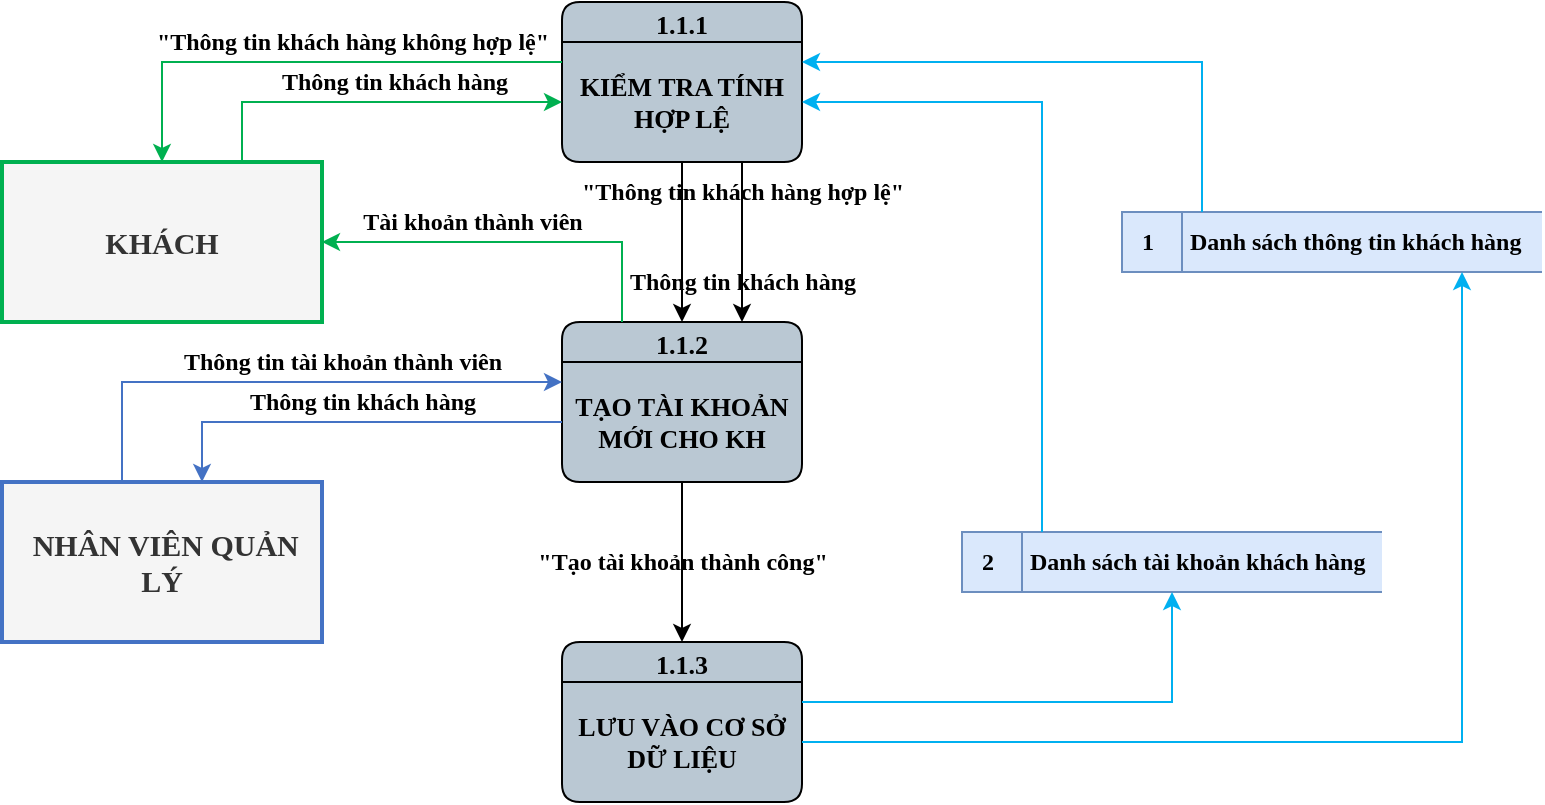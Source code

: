 <mxfile version="21.6.5" type="device" pages="4">
  <diagram name="1.1" id="mDlFyrfN3G6YivAiPlRo">
    <mxGraphModel dx="1050" dy="1471" grid="1" gridSize="10" guides="1" tooltips="1" connect="0" arrows="0" fold="1" page="0" pageScale="1" pageWidth="850" pageHeight="1100" math="0" shadow="0">
      <root>
        <mxCell id="0" />
        <mxCell id="1" parent="0" />
        <mxCell id="WmxreKelR8pxolp078JL-1" value="1.1.1&#xa;&#xa;KIỂM TRA TÍNH HỢP LỆ" style="swimlane;fontStyle=1;childLayout=stackLayout;horizontal=1;startSize=20;fillColor=#bac8d3;horizontalStack=0;resizeParent=1;resizeParentMax=0;resizeLast=0;collapsible=0;marginBottom=0;swimlaneFillColor=#bac8d3;fontSize=13;whiteSpace=wrap;gradientColor=none;rounded=1;glass=0;verticalAlign=top;spacing=-1;fontFamily=Times New Roman;" parent="1" vertex="1">
          <mxGeometry x="360" y="-760" width="120" height="80" as="geometry" />
        </mxCell>
        <mxCell id="WmxreKelR8pxolp078JL-2" value="KHÁCH" style="html=1;dashed=0;whiteSpace=wrap;fontStyle=1;fillColor=#f5f5f5;fontColor=#333333;strokeColor=#00B050;strokeWidth=2;fontFamily=Times New Roman;fontSize=15;" parent="1" vertex="1">
          <mxGeometry x="80" y="-680" width="160" height="80" as="geometry" />
        </mxCell>
        <mxCell id="WmxreKelR8pxolp078JL-3" value="&amp;nbsp;NHÂN VIÊN QUẢN LÝ" style="html=1;dashed=0;whiteSpace=wrap;fontStyle=1;fillColor=#f5f5f5;fontColor=#333333;strokeColor=#4472C4;strokeWidth=2;fontFamily=Times New Roman;fontSize=15;" parent="1" vertex="1">
          <mxGeometry x="80" y="-520" width="160" height="80" as="geometry" />
        </mxCell>
        <mxCell id="WmxreKelR8pxolp078JL-4" value="1.1.2&#xa;&#xa;TẠO TÀI KHOẢN MỚI CHO KH" style="swimlane;fontStyle=1;childLayout=stackLayout;horizontal=1;startSize=20;fillColor=#bac8d3;horizontalStack=0;resizeParent=1;resizeParentMax=0;resizeLast=0;collapsible=0;marginBottom=0;swimlaneFillColor=#bac8d3;fontSize=13;whiteSpace=wrap;gradientColor=none;rounded=1;glass=0;verticalAlign=top;spacing=-1;fontFamily=Times New Roman;" parent="1" vertex="1">
          <mxGeometry x="360" y="-600" width="120" height="80" as="geometry" />
        </mxCell>
        <mxCell id="WmxreKelR8pxolp078JL-5" value="1.1.3&#xa;&#xa;LƯU VÀO CƠ SỞ DỮ LIỆU" style="swimlane;fontStyle=1;childLayout=stackLayout;horizontal=1;startSize=20;fillColor=#bac8d3;horizontalStack=0;resizeParent=1;resizeParentMax=0;resizeLast=0;collapsible=0;marginBottom=0;swimlaneFillColor=#bac8d3;fontSize=13;whiteSpace=wrap;gradientColor=none;rounded=1;glass=0;verticalAlign=top;spacing=-1;fontFamily=Times New Roman;" parent="1" vertex="1">
          <mxGeometry x="360" y="-440" width="120" height="80" as="geometry" />
        </mxCell>
        <mxCell id="Kqrx2s3pgRmW2nUtKyE0-1" value="2&lt;span style=&quot;white-space: pre; font-size: 12px;&quot;&gt;&#x9;&lt;/span&gt;Danh sách tài khoản khách hàng" style="html=1;dashed=0;whiteSpace=wrap;shape=mxgraph.dfd.dataStoreID;align=left;spacingLeft=8;points=[[0,0],[0.5,0],[1,0],[0,0.5],[1,0.5],[0,1],[0.5,1],[1,1]];fontSize=12;verticalAlign=middle;fillColor=#dae8fc;fontStyle=1;fontFamily=Times New Roman;strokeColor=#6c8ebf;" parent="1" vertex="1">
          <mxGeometry x="560" y="-495" width="210" height="30" as="geometry" />
        </mxCell>
        <mxCell id="Kqrx2s3pgRmW2nUtKyE0-2" value="1&lt;span style=&quot;white-space: pre; font-size: 12px;&quot;&gt;&#x9;&lt;/span&gt;Danh sách thông tin khách hàng" style="html=1;dashed=0;whiteSpace=wrap;shape=mxgraph.dfd.dataStoreID;align=left;spacingLeft=8;points=[[0,0],[0.5,0],[1,0],[0,0.5],[1,0.5],[0,1],[0.5,1],[1,1]];fontSize=12;verticalAlign=middle;fillColor=#dae8fc;fontStyle=1;fontFamily=Times New Roman;strokeColor=#6c8ebf;" parent="1" vertex="1">
          <mxGeometry x="640" y="-655" width="210" height="30" as="geometry" />
        </mxCell>
        <mxCell id="Kqrx2s3pgRmW2nUtKyE0-3" value="" style="endArrow=classic;html=1;rounded=0;edgeStyle=orthogonalEdgeStyle;strokeColor=#4472C4;fontSize=12;jumpStyle=arc;fontFamily=Times New Roman;fontStyle=1" parent="1" source="WmxreKelR8pxolp078JL-4" target="WmxreKelR8pxolp078JL-3" edge="1">
          <mxGeometry width="50" height="50" relative="1" as="geometry">
            <mxPoint x="310" y="-560.34" as="sourcePoint" />
            <mxPoint x="150" y="-560.34" as="targetPoint" />
            <Array as="points">
              <mxPoint x="180" y="-550" />
            </Array>
          </mxGeometry>
        </mxCell>
        <mxCell id="Kqrx2s3pgRmW2nUtKyE0-6" value="" style="endArrow=classic;html=1;rounded=0;edgeStyle=orthogonalEdgeStyle;strokeColor=#00B050;fontSize=12;jumpStyle=arc;fontFamily=Times New Roman;fontStyle=1" parent="1" source="WmxreKelR8pxolp078JL-2" target="WmxreKelR8pxolp078JL-1" edge="1">
          <mxGeometry width="50" height="50" relative="1" as="geometry">
            <mxPoint x="120" y="-720.5" as="sourcePoint" />
            <mxPoint x="280" y="-720.5" as="targetPoint" />
            <Array as="points">
              <mxPoint x="200" y="-710" />
            </Array>
          </mxGeometry>
        </mxCell>
        <mxCell id="Kqrx2s3pgRmW2nUtKyE0-7" value="Thông tin khách hàng" style="text;html=1;align=center;verticalAlign=middle;resizable=0;points=[];autosize=1;strokeColor=none;fillColor=none;fontSize=12;fontFamily=Times New Roman;fontStyle=1;rotation=0;" parent="1" vertex="1">
          <mxGeometry x="206" y="-735" width="140" height="30" as="geometry" />
        </mxCell>
        <mxCell id="Kqrx2s3pgRmW2nUtKyE0-8" value="" style="endArrow=classic;html=1;rounded=0;edgeStyle=orthogonalEdgeStyle;strokeColor=#00B050;fontSize=12;jumpStyle=arc;fontFamily=Times New Roman;fontStyle=1" parent="1" source="WmxreKelR8pxolp078JL-1" target="WmxreKelR8pxolp078JL-2" edge="1">
          <mxGeometry width="50" height="50" relative="1" as="geometry">
            <mxPoint x="240" y="-840" as="sourcePoint" />
            <mxPoint x="400" y="-840" as="targetPoint" />
            <Array as="points">
              <mxPoint x="160" y="-730" />
            </Array>
          </mxGeometry>
        </mxCell>
        <mxCell id="Kqrx2s3pgRmW2nUtKyE0-9" value="&quot;Thông tin khách hàng không hợp lệ&quot;" style="text;html=1;align=center;verticalAlign=middle;resizable=0;points=[];autosize=1;strokeColor=none;fillColor=none;fontSize=12;fontFamily=Times New Roman;fontStyle=1;rotation=0;" parent="1" vertex="1">
          <mxGeometry x="145" y="-755" width="220" height="30" as="geometry" />
        </mxCell>
        <mxCell id="Kqrx2s3pgRmW2nUtKyE0-10" value="" style="endArrow=classic;html=1;rounded=0;edgeStyle=orthogonalEdgeStyle;strokeColor=#000000;fontSize=15;jumpStyle=arc;fontFamily=Times New Roman;fontStyle=1" parent="1" source="WmxreKelR8pxolp078JL-1" target="WmxreKelR8pxolp078JL-4" edge="1">
          <mxGeometry width="50" height="50" relative="1" as="geometry">
            <mxPoint x="430" y="-695" as="sourcePoint" />
            <mxPoint x="430" y="-495" as="targetPoint" />
            <Array as="points">
              <mxPoint x="450" y="-640" />
              <mxPoint x="450" y="-640" />
            </Array>
          </mxGeometry>
        </mxCell>
        <mxCell id="Kqrx2s3pgRmW2nUtKyE0-11" value="&quot;Thông tin khách hàng hợp lệ&quot;" style="text;html=1;align=center;verticalAlign=middle;resizable=0;points=[];autosize=1;strokeColor=none;fillColor=none;fontSize=12;fontFamily=Times New Roman;fontStyle=1;rotation=0;" parent="1" vertex="1">
          <mxGeometry x="360" y="-680" width="180" height="30" as="geometry" />
        </mxCell>
        <mxCell id="Kqrx2s3pgRmW2nUtKyE0-12" value="" style="endArrow=classic;html=1;rounded=0;edgeStyle=orthogonalEdgeStyle;strokeColor=#4472C4;fontSize=12;jumpStyle=arc;fontFamily=Times New Roman;fontStyle=1" parent="1" source="WmxreKelR8pxolp078JL-3" target="WmxreKelR8pxolp078JL-4" edge="1">
          <mxGeometry width="50" height="50" relative="1" as="geometry">
            <mxPoint x="190" y="-560" as="sourcePoint" />
            <mxPoint x="350" y="-580" as="targetPoint" />
            <Array as="points">
              <mxPoint x="140" y="-570" />
            </Array>
          </mxGeometry>
        </mxCell>
        <mxCell id="Kqrx2s3pgRmW2nUtKyE0-13" value="Thông tin khách hàng" style="text;html=1;align=center;verticalAlign=middle;resizable=0;points=[];autosize=1;strokeColor=none;fillColor=none;fontSize=12;fontFamily=Times New Roman;fontStyle=1;rotation=0;" parent="1" vertex="1">
          <mxGeometry x="190" y="-575" width="140" height="30" as="geometry" />
        </mxCell>
        <mxCell id="Kqrx2s3pgRmW2nUtKyE0-14" value="Thông tin tài khoản thành viên" style="text;html=1;align=center;verticalAlign=middle;resizable=0;points=[];autosize=1;strokeColor=none;fillColor=none;fontSize=12;fontFamily=Times New Roman;fontStyle=1;rotation=0;" parent="1" vertex="1">
          <mxGeometry x="160" y="-595" width="180" height="30" as="geometry" />
        </mxCell>
        <mxCell id="Kqrx2s3pgRmW2nUtKyE0-15" value="" style="endArrow=classic;html=1;rounded=0;edgeStyle=orthogonalEdgeStyle;strokeColor=#00B050;fontSize=12;jumpStyle=arc;fontFamily=Times New Roman;fontStyle=1" parent="1" source="WmxreKelR8pxolp078JL-4" target="WmxreKelR8pxolp078JL-2" edge="1">
          <mxGeometry width="50" height="50" relative="1" as="geometry">
            <mxPoint x="370" y="-720" as="sourcePoint" />
            <mxPoint x="150" y="-670" as="targetPoint" />
            <Array as="points">
              <mxPoint x="390" y="-640" />
            </Array>
          </mxGeometry>
        </mxCell>
        <mxCell id="Kqrx2s3pgRmW2nUtKyE0-16" value="Tài khoản thành viên" style="text;html=1;align=center;verticalAlign=middle;resizable=0;points=[];autosize=1;strokeColor=none;fillColor=none;fontSize=12;fontFamily=Times New Roman;fontStyle=1;rotation=0;" parent="1" vertex="1">
          <mxGeometry x="250" y="-665" width="130" height="30" as="geometry" />
        </mxCell>
        <mxCell id="Kqrx2s3pgRmW2nUtKyE0-19" value="" style="endArrow=classic;html=1;rounded=0;edgeStyle=orthogonalEdgeStyle;strokeColor=#00b0f0;fontSize=12;jumpStyle=arc;fontFamily=Times New Roman;fontStyle=1" parent="1" source="Kqrx2s3pgRmW2nUtKyE0-2" target="WmxreKelR8pxolp078JL-1" edge="1">
          <mxGeometry width="50" height="50" relative="1" as="geometry">
            <mxPoint x="690" y="-720" as="sourcePoint" />
            <mxPoint x="440" y="-800" as="targetPoint" />
            <Array as="points">
              <mxPoint x="680" y="-730" />
            </Array>
          </mxGeometry>
        </mxCell>
        <mxCell id="Kqrx2s3pgRmW2nUtKyE0-20" value="" style="endArrow=classic;html=1;rounded=0;edgeStyle=orthogonalEdgeStyle;strokeColor=#00b0f0;fontSize=12;jumpStyle=arc;fontFamily=Times New Roman;fontStyle=1" parent="1" source="Kqrx2s3pgRmW2nUtKyE0-1" target="WmxreKelR8pxolp078JL-1" edge="1">
          <mxGeometry width="50" height="50" relative="1" as="geometry">
            <mxPoint x="810" y="-645" as="sourcePoint" />
            <mxPoint x="490" y="-720" as="targetPoint" />
            <Array as="points">
              <mxPoint x="600" y="-710" />
            </Array>
          </mxGeometry>
        </mxCell>
        <mxCell id="Kqrx2s3pgRmW2nUtKyE0-21" value="" style="endArrow=classic;html=1;rounded=0;edgeStyle=orthogonalEdgeStyle;strokeColor=#000000;fontSize=15;jumpStyle=arc;fontFamily=Times New Roman;fontStyle=1" parent="1" source="WmxreKelR8pxolp078JL-4" target="WmxreKelR8pxolp078JL-5" edge="1">
          <mxGeometry width="50" height="50" relative="1" as="geometry">
            <mxPoint x="419.58" y="-510" as="sourcePoint" />
            <mxPoint x="419.58" y="-430" as="targetPoint" />
            <Array as="points" />
          </mxGeometry>
        </mxCell>
        <mxCell id="Kqrx2s3pgRmW2nUtKyE0-22" value="&quot;Tạo tài khoản thành công&quot;" style="text;html=1;align=center;verticalAlign=middle;resizable=0;points=[];autosize=1;strokeColor=none;fillColor=none;fontSize=12;fontFamily=Times New Roman;fontStyle=1;rotation=0;" parent="1" vertex="1">
          <mxGeometry x="335" y="-495" width="170" height="30" as="geometry" />
        </mxCell>
        <mxCell id="Kqrx2s3pgRmW2nUtKyE0-23" value="" style="endArrow=classic;html=1;rounded=0;edgeStyle=orthogonalEdgeStyle;strokeColor=#00b0f0;fontSize=12;jumpStyle=arc;fontFamily=Times New Roman;fontStyle=1" parent="1" source="WmxreKelR8pxolp078JL-5" target="Kqrx2s3pgRmW2nUtKyE0-1" edge="1">
          <mxGeometry width="50" height="50" relative="1" as="geometry">
            <mxPoint x="520" y="-410" as="sourcePoint" />
            <mxPoint x="700" y="-195" as="targetPoint" />
            <Array as="points">
              <mxPoint x="665" y="-410" />
            </Array>
          </mxGeometry>
        </mxCell>
        <mxCell id="Kqrx2s3pgRmW2nUtKyE0-24" value="" style="endArrow=classic;html=1;rounded=0;edgeStyle=orthogonalEdgeStyle;strokeColor=#00b0f0;fontSize=12;jumpStyle=arc;fontFamily=Times New Roman;fontStyle=1" parent="1" source="WmxreKelR8pxolp078JL-5" target="Kqrx2s3pgRmW2nUtKyE0-2" edge="1">
          <mxGeometry width="50" height="50" relative="1" as="geometry">
            <mxPoint x="490" y="-385" as="sourcePoint" />
            <mxPoint x="715" y="-440" as="targetPoint" />
            <Array as="points">
              <mxPoint x="810" y="-390" />
            </Array>
          </mxGeometry>
        </mxCell>
        <mxCell id="8jbWhkN1NQrab9rhGgUw-1" value="" style="endArrow=classic;html=1;rounded=0;edgeStyle=orthogonalEdgeStyle;strokeColor=#000000;fontSize=15;jumpStyle=arc;fontFamily=Times New Roman;fontStyle=1" parent="1" source="WmxreKelR8pxolp078JL-1" target="WmxreKelR8pxolp078JL-4" edge="1">
          <mxGeometry width="50" height="50" relative="1" as="geometry">
            <mxPoint x="419.76" y="-675" as="sourcePoint" />
            <mxPoint x="419.76" y="-595" as="targetPoint" />
            <Array as="points" />
          </mxGeometry>
        </mxCell>
        <mxCell id="8jbWhkN1NQrab9rhGgUw-2" value="Thông tin khách hàng" style="text;html=1;align=center;verticalAlign=middle;resizable=0;points=[];autosize=1;strokeColor=none;fillColor=none;fontSize=12;fontFamily=Times New Roman;fontStyle=1;rotation=0;" parent="1" vertex="1">
          <mxGeometry x="380" y="-635" width="140" height="30" as="geometry" />
        </mxCell>
      </root>
    </mxGraphModel>
  </diagram>
  <diagram id="Ksfwasfrdwja3Ms6vLQ7" name="1.2">
    <mxGraphModel dx="724" dy="1263" grid="1" gridSize="10" guides="1" tooltips="1" connect="0" arrows="0" fold="1" page="0" pageScale="1" pageWidth="850" pageHeight="1100" math="0" shadow="0">
      <root>
        <mxCell id="0" />
        <mxCell id="1" parent="0" />
        <mxCell id="g8QbSinZorXm8Jp7OAjm-1" value="1.2.1&#xa;&#xa; NHẬP THÔNG TIN   KHÁCH HÀNG CẦN TRA CỨU" style="swimlane;fontStyle=1;childLayout=stackLayout;horizontal=1;startSize=20;fillColor=#bac8d3;horizontalStack=0;resizeParent=1;resizeParentMax=0;resizeLast=0;collapsible=0;marginBottom=0;swimlaneFillColor=#bac8d3;fontSize=13;whiteSpace=wrap;gradientColor=none;rounded=1;glass=0;verticalAlign=top;spacing=-1;fontFamily=Times New Roman;" parent="1" vertex="1">
          <mxGeometry x="360" y="-760" width="120" height="80" as="geometry" />
        </mxCell>
        <mxCell id="g8QbSinZorXm8Jp7OAjm-2" value="&amp;nbsp;NHÂN VIÊN QUẢN LÝ" style="html=1;dashed=0;whiteSpace=wrap;fontStyle=1;fillColor=#f5f5f5;fontColor=#333333;strokeColor=#4472C4;strokeWidth=2;fontFamily=Times New Roman;fontSize=15;" parent="1" vertex="1">
          <mxGeometry x="80" y="-680" width="160" height="80" as="geometry" />
        </mxCell>
        <mxCell id="g8QbSinZorXm8Jp7OAjm-3" value="2&lt;span style=&quot;white-space: pre; font-size: 12px;&quot;&gt;&#x9;&lt;/span&gt;Danh sách tài khoản khách hàng" style="html=1;dashed=0;whiteSpace=wrap;shape=mxgraph.dfd.dataStoreID;align=left;spacingLeft=8;points=[[0,0],[0.5,0],[1,0],[0,0.5],[1,0.5],[0,1],[0.5,1],[1,1]];fontSize=12;verticalAlign=middle;fillColor=#dae8fc;fontStyle=1;fontFamily=Times New Roman;strokeColor=#6c8ebf;" parent="1" vertex="1">
          <mxGeometry x="550" y="-640" width="210" height="30" as="geometry" />
        </mxCell>
        <mxCell id="g8QbSinZorXm8Jp7OAjm-4" value="1&lt;span style=&quot;white-space: pre; font-size: 12px;&quot;&gt;&#x9;&lt;/span&gt;Danh sách thông tin khách hàng" style="html=1;dashed=0;whiteSpace=wrap;shape=mxgraph.dfd.dataStoreID;align=left;spacingLeft=8;points=[[0,0],[0.5,0],[1,0],[0,0.5],[1,0.5],[0,1],[0.5,1],[1,1]];fontSize=12;verticalAlign=middle;fillColor=#dae8fc;fontStyle=1;fontFamily=Times New Roman;strokeColor=#6c8ebf;" parent="1" vertex="1">
          <mxGeometry x="600" y="-750" width="210" height="30" as="geometry" />
        </mxCell>
        <mxCell id="g8QbSinZorXm8Jp7OAjm-5" value="" style="endArrow=classic;html=1;rounded=0;edgeStyle=orthogonalEdgeStyle;strokeColor=#000000;fontSize=15;jumpStyle=arc;fontFamily=Times New Roman;fontStyle=1" parent="1" source="g8QbSinZorXm8Jp7OAjm-1" target="g8QbSinZorXm8Jp7OAjm-8" edge="1">
          <mxGeometry width="50" height="50" relative="1" as="geometry">
            <mxPoint x="330" y="-640.42" as="sourcePoint" />
            <mxPoint x="490" y="-640.42" as="targetPoint" />
            <Array as="points">
              <mxPoint x="440" y="-640" />
              <mxPoint x="440" y="-640" />
            </Array>
          </mxGeometry>
        </mxCell>
        <mxCell id="g8QbSinZorXm8Jp7OAjm-6" value="" style="endArrow=classic;html=1;rounded=0;edgeStyle=orthogonalEdgeStyle;strokeColor=#4472C4;fontSize=12;jumpStyle=arc;fontFamily=Times New Roman;fontStyle=1" parent="1" source="g8QbSinZorXm8Jp7OAjm-2" target="g8QbSinZorXm8Jp7OAjm-1" edge="1">
          <mxGeometry width="50" height="50" relative="1" as="geometry">
            <mxPoint x="120" y="-720" as="sourcePoint" />
            <mxPoint x="280" y="-720" as="targetPoint" />
            <Array as="points">
              <mxPoint x="170" y="-700" />
            </Array>
          </mxGeometry>
        </mxCell>
        <mxCell id="g8QbSinZorXm8Jp7OAjm-7" value="" style="endArrow=classic;html=1;rounded=0;edgeStyle=orthogonalEdgeStyle;strokeColor=#00b0f0;fontSize=12;jumpStyle=arc;fontFamily=Times New Roman;fontStyle=1" parent="1" source="g8QbSinZorXm8Jp7OAjm-1" target="g8QbSinZorXm8Jp7OAjm-4" edge="1">
          <mxGeometry width="50" height="50" relative="1" as="geometry">
            <mxPoint x="490" y="-750.0" as="sourcePoint" />
            <mxPoint x="650" y="-750.0" as="targetPoint" />
            <Array as="points">
              <mxPoint x="530" y="-730" />
              <mxPoint x="530" y="-730" />
            </Array>
          </mxGeometry>
        </mxCell>
        <mxCell id="g8QbSinZorXm8Jp7OAjm-8" value="1.2.2&#xa;&#xa;HIỂN THỊ THÔNG TIN KHÁCH HÀNG" style="swimlane;fontStyle=1;childLayout=stackLayout;horizontal=1;startSize=20;fillColor=#bac8d3;horizontalStack=0;resizeParent=1;resizeParentMax=0;resizeLast=0;collapsible=0;marginBottom=0;swimlaneFillColor=#bac8d3;fontSize=13;whiteSpace=wrap;gradientColor=none;rounded=1;glass=0;verticalAlign=top;spacing=-1;fontFamily=Times New Roman;" parent="1" vertex="1">
          <mxGeometry x="360" y="-600" width="120" height="80" as="geometry" />
        </mxCell>
        <mxCell id="B4vJYhTNj2M2zj3Z6_U6-1" value="Thông tin tra cứu khách hàng" style="text;html=1;align=center;verticalAlign=middle;resizable=0;points=[];autosize=1;strokeColor=none;fillColor=none;fontSize=12;fontFamily=Times New Roman;fontStyle=1;rotation=0;" parent="1" vertex="1">
          <mxGeometry x="170" y="-725" width="180" height="30" as="geometry" />
        </mxCell>
        <mxCell id="B4vJYhTNj2M2zj3Z6_U6-2" value="" style="endArrow=classic;html=1;rounded=0;edgeStyle=orthogonalEdgeStyle;strokeColor=#4472C4;fontSize=12;jumpStyle=arc;fontFamily=Times New Roman;fontStyle=1" parent="1" source="g8QbSinZorXm8Jp7OAjm-1" target="g8QbSinZorXm8Jp7OAjm-2" edge="1">
          <mxGeometry width="50" height="50" relative="1" as="geometry">
            <mxPoint x="359" y="-775" as="sourcePoint" />
            <mxPoint x="169" y="-735" as="targetPoint" />
            <Array as="points">
              <mxPoint x="150" y="-740" />
            </Array>
          </mxGeometry>
        </mxCell>
        <mxCell id="B4vJYhTNj2M2zj3Z6_U6-3" value="&quot;Không tìm thấy&quot;" style="text;html=1;align=center;verticalAlign=middle;resizable=0;points=[];autosize=1;strokeColor=none;fillColor=none;fontSize=12;fontFamily=Times New Roman;fontStyle=1;rotation=0;" parent="1" vertex="1">
          <mxGeometry x="200" y="-765" width="120" height="30" as="geometry" />
        </mxCell>
        <mxCell id="B4vJYhTNj2M2zj3Z6_U6-4" value="&quot;Tìm thấy&quot;" style="text;html=1;align=center;verticalAlign=middle;resizable=0;points=[];autosize=1;strokeColor=none;fillColor=none;fontSize=12;fontFamily=Times New Roman;fontStyle=1;rotation=0;" parent="1" vertex="1">
          <mxGeometry x="400" y="-680" width="80" height="30" as="geometry" />
        </mxCell>
        <mxCell id="B4vJYhTNj2M2zj3Z6_U6-5" value="" style="endArrow=classic;html=1;rounded=0;edgeStyle=orthogonalEdgeStyle;strokeColor=#4472C4;fontSize=12;jumpStyle=arc;fontFamily=Times New Roman;fontStyle=1" parent="1" source="g8QbSinZorXm8Jp7OAjm-8" target="g8QbSinZorXm8Jp7OAjm-2" edge="1">
          <mxGeometry width="50" height="50" relative="1" as="geometry">
            <mxPoint x="364" y="-550" as="sourcePoint" />
            <mxPoint x="174" y="-510" as="targetPoint" />
            <Array as="points">
              <mxPoint x="160" y="-550" />
            </Array>
          </mxGeometry>
        </mxCell>
        <mxCell id="B4vJYhTNj2M2zj3Z6_U6-6" value="Kết quả tra cứu thông tin khách hàng" style="text;html=1;align=center;verticalAlign=middle;resizable=0;points=[];autosize=1;strokeColor=none;fillColor=none;fontSize=12;fontFamily=Times New Roman;fontStyle=1;rotation=0;" parent="1" vertex="1">
          <mxGeometry x="150" y="-575" width="220" height="30" as="geometry" />
        </mxCell>
        <mxCell id="B4vJYhTNj2M2zj3Z6_U6-7" value="" style="endArrow=classic;html=1;rounded=0;edgeStyle=orthogonalEdgeStyle;strokeColor=#00b0f0;fontSize=12;jumpStyle=arc;fontFamily=Times New Roman;fontStyle=1" parent="1" source="g8QbSinZorXm8Jp7OAjm-4" target="g8QbSinZorXm8Jp7OAjm-1" edge="1">
          <mxGeometry width="50" height="50" relative="1" as="geometry">
            <mxPoint x="620" y="-760" as="sourcePoint" />
            <mxPoint x="500" y="-760" as="targetPoint" />
            <Array as="points">
              <mxPoint x="570" y="-740" />
              <mxPoint x="570" y="-740" />
            </Array>
          </mxGeometry>
        </mxCell>
        <mxCell id="B4vJYhTNj2M2zj3Z6_U6-8" value="" style="endArrow=classic;html=1;rounded=0;edgeStyle=orthogonalEdgeStyle;strokeColor=#00b0f0;fontSize=12;jumpStyle=arc;fontFamily=Times New Roman;fontStyle=1" parent="1" source="g8QbSinZorXm8Jp7OAjm-1" target="g8QbSinZorXm8Jp7OAjm-3" edge="1">
          <mxGeometry width="50" height="50" relative="1" as="geometry">
            <mxPoint x="490" y="-730" as="sourcePoint" />
            <mxPoint x="610" y="-730" as="targetPoint" />
            <Array as="points">
              <mxPoint x="660" y="-710" />
            </Array>
          </mxGeometry>
        </mxCell>
        <mxCell id="B4vJYhTNj2M2zj3Z6_U6-9" value="" style="endArrow=classic;html=1;rounded=0;edgeStyle=orthogonalEdgeStyle;strokeColor=#00b0f0;fontSize=12;jumpStyle=arc;fontFamily=Times New Roman;fontStyle=1" parent="1" source="g8QbSinZorXm8Jp7OAjm-3" target="g8QbSinZorXm8Jp7OAjm-1" edge="1">
          <mxGeometry width="50" height="50" relative="1" as="geometry">
            <mxPoint x="675" y="-565" as="sourcePoint" />
            <mxPoint x="490" y="-710" as="targetPoint" />
            <Array as="points">
              <mxPoint x="650" y="-700" />
            </Array>
          </mxGeometry>
        </mxCell>
        <mxCell id="B4vJYhTNj2M2zj3Z6_U6-10" value="" style="endArrow=classic;html=1;rounded=0;edgeStyle=orthogonalEdgeStyle;strokeColor=#00b0f0;fontSize=12;jumpStyle=arc;fontFamily=Times New Roman;fontStyle=1" parent="1" source="g8QbSinZorXm8Jp7OAjm-8" target="g8QbSinZorXm8Jp7OAjm-3" edge="1">
          <mxGeometry width="50" height="50" relative="1" as="geometry">
            <mxPoint x="490" y="-570" as="sourcePoint" />
            <mxPoint x="610" y="-570" as="targetPoint" />
            <Array as="points">
              <mxPoint x="655" y="-580" />
            </Array>
          </mxGeometry>
        </mxCell>
        <mxCell id="B4vJYhTNj2M2zj3Z6_U6-11" value="" style="endArrow=classic;html=1;rounded=0;edgeStyle=orthogonalEdgeStyle;strokeColor=#00b0f0;fontSize=12;jumpStyle=arc;fontFamily=Times New Roman;fontStyle=1" parent="1" source="g8QbSinZorXm8Jp7OAjm-3" target="g8QbSinZorXm8Jp7OAjm-8" edge="1">
          <mxGeometry width="50" height="50" relative="1" as="geometry">
            <mxPoint x="665" y="-600" as="sourcePoint" />
            <mxPoint x="490" y="-570" as="targetPoint" />
            <Array as="points">
              <mxPoint x="665" y="-570" />
            </Array>
          </mxGeometry>
        </mxCell>
        <mxCell id="B4vJYhTNj2M2zj3Z6_U6-12" value="" style="endArrow=classic;html=1;rounded=0;edgeStyle=orthogonalEdgeStyle;strokeColor=#00b0f0;fontSize=12;jumpStyle=arc;fontFamily=Times New Roman;fontStyle=1" parent="1" source="g8QbSinZorXm8Jp7OAjm-4" target="g8QbSinZorXm8Jp7OAjm-8" edge="1">
          <mxGeometry width="50" height="50" relative="1" as="geometry">
            <mxPoint x="675" y="-600" as="sourcePoint" />
            <mxPoint x="490" y="-550" as="targetPoint" />
            <Array as="points">
              <mxPoint x="770" y="-550" />
            </Array>
          </mxGeometry>
        </mxCell>
        <mxCell id="B4vJYhTNj2M2zj3Z6_U6-13" value="" style="endArrow=classic;html=1;rounded=0;edgeStyle=orthogonalEdgeStyle;strokeColor=#00b0f0;fontSize=12;jumpStyle=arc;fontFamily=Times New Roman;fontStyle=1" parent="1" source="g8QbSinZorXm8Jp7OAjm-8" target="g8QbSinZorXm8Jp7OAjm-4" edge="1">
          <mxGeometry width="50" height="50" relative="1" as="geometry">
            <mxPoint x="490" y="-540" as="sourcePoint" />
            <mxPoint x="780" y="-710" as="targetPoint" />
            <Array as="points">
              <mxPoint x="780" y="-540" />
            </Array>
          </mxGeometry>
        </mxCell>
        <mxCell id="8o8VscT1u-Jf-1LndFMm-1" value="" style="endArrow=classic;html=1;rounded=0;edgeStyle=orthogonalEdgeStyle;strokeColor=#000000;fontSize=15;jumpStyle=arc;fontFamily=Times New Roman;fontStyle=1;" edge="1" parent="1" source="g8QbSinZorXm8Jp7OAjm-1" target="g8QbSinZorXm8Jp7OAjm-8">
          <mxGeometry width="50" height="50" relative="1" as="geometry">
            <mxPoint x="420" y="-680" as="sourcePoint" />
            <mxPoint x="420" y="-600" as="targetPoint" />
            <Array as="points">
              <mxPoint x="400" y="-640" />
              <mxPoint x="400" y="-640" />
            </Array>
          </mxGeometry>
        </mxCell>
        <mxCell id="8o8VscT1u-Jf-1LndFMm-2" value="Thông tin tra cứu khách hàng" style="text;html=1;align=center;verticalAlign=middle;resizable=0;points=[];autosize=1;strokeColor=none;fillColor=none;fontSize=12;fontFamily=Times New Roman;fontStyle=1;rotation=0;" vertex="1" parent="1">
          <mxGeometry x="310" y="-640" width="180" height="30" as="geometry" />
        </mxCell>
      </root>
    </mxGraphModel>
  </diagram>
  <diagram id="pktgApXJPit3dF9ooYl5" name="1.3">
    <mxGraphModel dx="600" dy="1183" grid="1" gridSize="10" guides="1" tooltips="1" connect="0" arrows="0" fold="1" page="0" pageScale="1" pageWidth="850" pageHeight="1100" math="0" shadow="0">
      <root>
        <mxCell id="0" />
        <mxCell id="1" parent="0" />
        <mxCell id="g8RqZEtwvzX7_j_lbTSS-1" value="1.3.1&#xa;&#xa;TÌM TÀI KHOẢN   KHÁCH HÀNG CẦN CHỈNH SỬA" style="swimlane;fontStyle=1;childLayout=stackLayout;horizontal=1;startSize=20;fillColor=#bac8d3;horizontalStack=0;resizeParent=1;resizeParentMax=0;resizeLast=0;collapsible=0;marginBottom=0;swimlaneFillColor=#bac8d3;fontSize=13;whiteSpace=wrap;gradientColor=none;rounded=1;glass=0;verticalAlign=top;spacing=-1;fontFamily=Times New Roman;" parent="1" vertex="1">
          <mxGeometry x="360" y="-760" width="120" height="80" as="geometry" />
        </mxCell>
        <mxCell id="g8RqZEtwvzX7_j_lbTSS-2" value="&amp;nbsp;NHÂN VIÊN QUẢN LÝ" style="html=1;dashed=0;whiteSpace=wrap;fontStyle=1;fillColor=#f5f5f5;fontColor=#333333;strokeColor=#4472C4;strokeWidth=2;fontFamily=Times New Roman;fontSize=15;" parent="1" vertex="1">
          <mxGeometry x="80" y="-680" width="160" height="80" as="geometry" />
        </mxCell>
        <mxCell id="g8RqZEtwvzX7_j_lbTSS-3" value="2&lt;span style=&quot;white-space: pre; font-size: 12px;&quot;&gt;&#x9;&lt;/span&gt;Danh sách tài khoản khách hàng" style="html=1;dashed=0;whiteSpace=wrap;shape=mxgraph.dfd.dataStoreID;align=left;spacingLeft=8;points=[[0,0],[0.5,0],[1,0],[0,0.5],[1,0.5],[0,1],[0.5,1],[1,1]];fontSize=12;verticalAlign=middle;fillColor=#dae8fc;fontStyle=1;fontFamily=Times New Roman;strokeColor=#6c8ebf;" parent="1" vertex="1">
          <mxGeometry x="570" y="-590" width="210" height="30" as="geometry" />
        </mxCell>
        <mxCell id="g8RqZEtwvzX7_j_lbTSS-4" value="1&lt;span style=&quot;white-space: pre; font-size: 12px;&quot;&gt;&#x9;&lt;/span&gt;Danh sách thông tin khách hàng" style="html=1;dashed=0;whiteSpace=wrap;shape=mxgraph.dfd.dataStoreID;align=left;spacingLeft=8;points=[[0,0],[0.5,0],[1,0],[0,0.5],[1,0.5],[0,1],[0.5,1],[1,1]];fontSize=12;verticalAlign=middle;fillColor=#dae8fc;fontStyle=1;fontFamily=Times New Roman;strokeColor=#6c8ebf;" parent="1" vertex="1">
          <mxGeometry x="610" y="-750" width="210" height="30" as="geometry" />
        </mxCell>
        <mxCell id="g8RqZEtwvzX7_j_lbTSS-5" value="" style="endArrow=classic;html=1;rounded=0;edgeStyle=orthogonalEdgeStyle;strokeColor=#4472C4;fontSize=12;jumpStyle=arc;fontFamily=Times New Roman;fontStyle=1" parent="1" source="g8RqZEtwvzX7_j_lbTSS-2" target="g8RqZEtwvzX7_j_lbTSS-1" edge="1">
          <mxGeometry width="50" height="50" relative="1" as="geometry">
            <mxPoint x="120" y="-705" as="sourcePoint" />
            <mxPoint x="280" y="-705" as="targetPoint" />
            <Array as="points">
              <mxPoint x="180" y="-700" />
            </Array>
          </mxGeometry>
        </mxCell>
        <mxCell id="g8RqZEtwvzX7_j_lbTSS-6" value="" style="endArrow=classic;html=1;rounded=0;edgeStyle=orthogonalEdgeStyle;strokeColor=#00b0f0;fontSize=12;jumpStyle=arc;fontFamily=Times New Roman;fontStyle=1" parent="1" source="g8RqZEtwvzX7_j_lbTSS-1" target="g8RqZEtwvzX7_j_lbTSS-4" edge="1">
          <mxGeometry width="50" height="50" relative="1" as="geometry">
            <mxPoint x="480" y="-745" as="sourcePoint" />
            <mxPoint x="640" y="-745" as="targetPoint" />
            <Array as="points">
              <mxPoint x="550" y="-730" />
              <mxPoint x="550" y="-730" />
            </Array>
          </mxGeometry>
        </mxCell>
        <mxCell id="g8RqZEtwvzX7_j_lbTSS-7" value="Thông tin tra cứu khách hàng" style="text;html=1;align=center;verticalAlign=middle;resizable=0;points=[];autosize=1;strokeColor=none;fillColor=none;fontSize=12;fontFamily=Times New Roman;fontStyle=1;rotation=0;" parent="1" vertex="1">
          <mxGeometry x="180" y="-725" width="180" height="30" as="geometry" />
        </mxCell>
        <mxCell id="g8RqZEtwvzX7_j_lbTSS-8" value="1.3.3&#xa;&#xa;CẬP NHẬT THÔNG TIN TÀI KHOẢN KHÁCH HÀNG" style="swimlane;fontStyle=1;childLayout=stackLayout;horizontal=1;startSize=20;fillColor=#bac8d3;horizontalStack=0;resizeParent=1;resizeParentMax=0;resizeLast=0;collapsible=0;marginBottom=0;swimlaneFillColor=#bac8d3;fontSize=13;whiteSpace=wrap;gradientColor=none;rounded=1;glass=0;verticalAlign=top;spacing=-1;fontFamily=Times New Roman;" parent="1" vertex="1">
          <mxGeometry x="360" y="-600" width="120" height="80" as="geometry" />
        </mxCell>
        <mxCell id="ysTeOr5rpgtZMq4Zeq8w-1" value="" style="endArrow=classic;html=1;rounded=0;edgeStyle=orthogonalEdgeStyle;strokeColor=#4472C4;fontSize=12;jumpStyle=arc;fontFamily=Times New Roman;fontStyle=1" parent="1" source="g8RqZEtwvzX7_j_lbTSS-1" target="g8RqZEtwvzX7_j_lbTSS-2" edge="1">
          <mxGeometry width="50" height="50" relative="1" as="geometry">
            <mxPoint x="370" y="-710" as="sourcePoint" />
            <mxPoint x="170" y="-670" as="targetPoint" />
            <Array as="points">
              <mxPoint x="140" y="-740" />
            </Array>
          </mxGeometry>
        </mxCell>
        <mxCell id="ysTeOr5rpgtZMq4Zeq8w-2" value="&quot;Không tìm thấy&quot;" style="text;html=1;align=center;verticalAlign=middle;resizable=0;points=[];autosize=1;strokeColor=none;fillColor=none;fontSize=12;fontFamily=Times New Roman;fontStyle=1;rotation=0;" parent="1" vertex="1">
          <mxGeometry x="190" y="-765" width="120" height="30" as="geometry" />
        </mxCell>
        <mxCell id="hKaNg8wHqsqLipHXFHaZ-1" value="" style="endArrow=classic;html=1;rounded=0;edgeStyle=orthogonalEdgeStyle;strokeColor=#000000;fontSize=15;jumpStyle=arc;fontFamily=Times New Roman;fontStyle=1" parent="1" source="g8RqZEtwvzX7_j_lbTSS-1" target="g8RqZEtwvzX7_j_lbTSS-8" edge="1">
          <mxGeometry width="50" height="50" relative="1" as="geometry">
            <mxPoint x="420" y="-680" as="sourcePoint" />
            <mxPoint x="420" y="-600" as="targetPoint" />
            <Array as="points">
              <mxPoint x="440" y="-640" />
              <mxPoint x="440" y="-640" />
            </Array>
          </mxGeometry>
        </mxCell>
        <mxCell id="F-bEf7_eGhuqO6w3lUdH-1" value="&quot;Tìm thấy&quot;" style="text;html=1;align=center;verticalAlign=middle;resizable=0;points=[];autosize=1;strokeColor=none;fillColor=none;fontSize=12;fontFamily=Times New Roman;fontStyle=1;rotation=0;" parent="1" vertex="1">
          <mxGeometry x="400" y="-680" width="80" height="30" as="geometry" />
        </mxCell>
        <mxCell id="4INlpXSGpGl4xdIngyRV-1" value="" style="endArrow=classic;html=1;rounded=0;edgeStyle=orthogonalEdgeStyle;strokeColor=#4472C4;fontSize=12;jumpStyle=arc;fontFamily=Times New Roman;fontStyle=1" parent="1" source="g8RqZEtwvzX7_j_lbTSS-2" target="g8RqZEtwvzX7_j_lbTSS-8" edge="1">
          <mxGeometry width="50" height="50" relative="1" as="geometry">
            <mxPoint x="170" y="-535" as="sourcePoint" />
            <mxPoint x="350" y="-575" as="targetPoint" />
            <Array as="points">
              <mxPoint x="180" y="-580" />
            </Array>
          </mxGeometry>
        </mxCell>
        <mxCell id="4INlpXSGpGl4xdIngyRV-2" value="" style="endArrow=classic;html=1;rounded=0;edgeStyle=orthogonalEdgeStyle;strokeColor=#4472C4;fontSize=12;jumpStyle=arc;fontFamily=Times New Roman;fontStyle=1" parent="1" source="g8RqZEtwvzX7_j_lbTSS-8" target="g8RqZEtwvzX7_j_lbTSS-2" edge="1">
          <mxGeometry width="50" height="50" relative="1" as="geometry">
            <mxPoint x="370" y="-565" as="sourcePoint" />
            <mxPoint x="190" y="-590" as="targetPoint" />
            <Array as="points">
              <mxPoint x="140" y="-540" />
            </Array>
          </mxGeometry>
        </mxCell>
        <mxCell id="4INlpXSGpGl4xdIngyRV-3" value="Kết quả tra cứu thông tin khách hàng" style="text;html=1;align=center;verticalAlign=middle;resizable=0;points=[];autosize=1;strokeColor=none;fillColor=none;fontSize=12;fontFamily=Times New Roman;fontStyle=1;rotation=0;" parent="1" vertex="1">
          <mxGeometry x="140" y="-565" width="220" height="30" as="geometry" />
        </mxCell>
        <mxCell id="4INlpXSGpGl4xdIngyRV-4" value="Thông tin mới của khách hàng" style="text;html=1;align=center;verticalAlign=middle;resizable=0;points=[];autosize=1;strokeColor=none;fillColor=none;fontSize=12;fontFamily=Times New Roman;fontStyle=1;rotation=0;" parent="1" vertex="1">
          <mxGeometry x="180" y="-605" width="180" height="30" as="geometry" />
        </mxCell>
        <mxCell id="8taXi5-8EVYN8AmtKBXC-1" value="" style="endArrow=classic;html=1;rounded=0;edgeStyle=orthogonalEdgeStyle;strokeColor=#00b0f0;fontSize=12;jumpStyle=arc;fontFamily=Times New Roman;fontStyle=1" parent="1" source="g8RqZEtwvzX7_j_lbTSS-4" target="g8RqZEtwvzX7_j_lbTSS-1" edge="1">
          <mxGeometry width="50" height="50" relative="1" as="geometry">
            <mxPoint x="610" y="-720" as="sourcePoint" />
            <mxPoint x="490" y="-720" as="targetPoint" />
            <Array as="points">
              <mxPoint x="550" y="-740" />
              <mxPoint x="550" y="-740" />
            </Array>
          </mxGeometry>
        </mxCell>
        <mxCell id="8taXi5-8EVYN8AmtKBXC-2" value="" style="endArrow=classic;html=1;rounded=0;edgeStyle=orthogonalEdgeStyle;strokeColor=#00b0f0;fontSize=12;jumpStyle=arc;fontFamily=Times New Roman;fontStyle=1" parent="1" source="g8RqZEtwvzX7_j_lbTSS-3" target="g8RqZEtwvzX7_j_lbTSS-1" edge="1">
          <mxGeometry width="50" height="50" relative="1" as="geometry">
            <mxPoint x="640" y="-700" as="sourcePoint" />
            <mxPoint x="520" y="-700" as="targetPoint" />
            <Array as="points">
              <mxPoint x="665" y="-700" />
            </Array>
          </mxGeometry>
        </mxCell>
        <mxCell id="42Xz9DoWLmObewREVyBz-1" value="" style="endArrow=classic;html=1;rounded=0;edgeStyle=orthogonalEdgeStyle;strokeColor=#00b0f0;fontSize=12;jumpStyle=arc;fontFamily=Times New Roman;fontStyle=1" parent="1" source="g8RqZEtwvzX7_j_lbTSS-1" target="g8RqZEtwvzX7_j_lbTSS-3" edge="1">
          <mxGeometry width="50" height="50" relative="1" as="geometry">
            <mxPoint x="490" y="-690" as="sourcePoint" />
            <mxPoint x="675" y="-585" as="targetPoint" />
            <Array as="points">
              <mxPoint x="675" y="-710" />
            </Array>
          </mxGeometry>
        </mxCell>
        <mxCell id="42Xz9DoWLmObewREVyBz-2" value="" style="endArrow=classic;html=1;rounded=0;edgeStyle=orthogonalEdgeStyle;strokeColor=#00b0f0;fontSize=12;jumpStyle=arc;fontFamily=Times New Roman;fontStyle=1" parent="1" source="g8RqZEtwvzX7_j_lbTSS-8" target="g8RqZEtwvzX7_j_lbTSS-3" edge="1">
          <mxGeometry width="50" height="50" relative="1" as="geometry">
            <mxPoint x="480" y="-580.2" as="sourcePoint" />
            <mxPoint x="540" y="-590" as="targetPoint" />
            <Array as="points">
              <mxPoint x="550" y="-580" />
              <mxPoint x="550" y="-580" />
            </Array>
          </mxGeometry>
        </mxCell>
        <mxCell id="fxOh0Ptrd6DjD2kBN3th-1" value="" style="endArrow=classic;html=1;rounded=0;edgeStyle=orthogonalEdgeStyle;strokeColor=#00b0f0;fontSize=12;jumpStyle=arc;fontFamily=Times New Roman;fontStyle=1" parent="1" source="g8RqZEtwvzX7_j_lbTSS-3" target="g8RqZEtwvzX7_j_lbTSS-8" edge="1">
          <mxGeometry width="50" height="50" relative="1" as="geometry">
            <mxPoint x="580" y="-570" as="sourcePoint" />
            <mxPoint x="490" y="-570" as="targetPoint" />
            <Array as="points">
              <mxPoint x="500" y="-570" />
              <mxPoint x="500" y="-570" />
            </Array>
          </mxGeometry>
        </mxCell>
        <mxCell id="fxOh0Ptrd6DjD2kBN3th-2" value="" style="endArrow=classic;html=1;rounded=0;edgeStyle=orthogonalEdgeStyle;strokeColor=#00b0f0;fontSize=12;jumpStyle=arc;fontFamily=Times New Roman;fontStyle=1" parent="1" source="g8RqZEtwvzX7_j_lbTSS-4" target="g8RqZEtwvzX7_j_lbTSS-8" edge="1">
          <mxGeometry width="50" height="50" relative="1" as="geometry">
            <mxPoint x="580" y="-560" as="sourcePoint" />
            <mxPoint x="490" y="-560" as="targetPoint" />
            <Array as="points">
              <mxPoint x="790" y="-550" />
            </Array>
          </mxGeometry>
        </mxCell>
        <mxCell id="5VVWdsK9Y_F9nTbJBZr9-1" value="" style="endArrow=classic;html=1;rounded=0;edgeStyle=orthogonalEdgeStyle;strokeColor=#00b0f0;fontSize=12;jumpStyle=arc;fontFamily=Times New Roman;fontStyle=1" parent="1" source="g8RqZEtwvzX7_j_lbTSS-8" target="g8RqZEtwvzX7_j_lbTSS-4" edge="1">
          <mxGeometry width="50" height="50" relative="1" as="geometry">
            <mxPoint x="490" y="-530" as="sourcePoint" />
            <mxPoint x="800" y="-710" as="targetPoint" />
            <Array as="points">
              <mxPoint x="800" y="-540" />
            </Array>
          </mxGeometry>
        </mxCell>
        <mxCell id="uQ--4QWCyKv38n8wygjc-1" value="" style="endArrow=classic;html=1;rounded=0;edgeStyle=orthogonalEdgeStyle;strokeColor=#000000;fontSize=15;jumpStyle=arc;fontFamily=Times New Roman;fontStyle=1;" edge="1" parent="1">
          <mxGeometry width="50" height="50" relative="1" as="geometry">
            <mxPoint x="400" y="-680" as="sourcePoint" />
            <mxPoint x="400" y="-600" as="targetPoint" />
            <Array as="points">
              <mxPoint x="400" y="-640" />
              <mxPoint x="400" y="-640" />
            </Array>
          </mxGeometry>
        </mxCell>
        <mxCell id="uQ--4QWCyKv38n8wygjc-2" value="Thông tin tra cứu khách hàng" style="text;html=1;align=center;verticalAlign=middle;resizable=0;points=[];autosize=1;strokeColor=none;fillColor=none;fontSize=12;fontFamily=Times New Roman;fontStyle=1;rotation=0;" vertex="1" parent="1">
          <mxGeometry x="310" y="-640" width="180" height="30" as="geometry" />
        </mxCell>
      </root>
    </mxGraphModel>
  </diagram>
  <diagram id="bNTZDoqM3hbCrzU8ExMj" name="1.4">
    <mxGraphModel dx="1050" dy="1471" grid="1" gridSize="10" guides="1" tooltips="1" connect="0" arrows="0" fold="1" page="0" pageScale="1" pageWidth="850" pageHeight="1100" math="0" shadow="0">
      <root>
        <mxCell id="0" />
        <mxCell id="1" parent="0" />
        <mxCell id="ZfOD3-rou19scT_2WUxt-1" value="1.4.2&#xa;&#xa;TÌM TÀI KHOẢN CẦN XÓA" style="swimlane;fontStyle=1;childLayout=stackLayout;horizontal=1;startSize=20;fillColor=#bac8d3;horizontalStack=0;resizeParent=1;resizeParentMax=0;resizeLast=0;collapsible=0;marginBottom=0;swimlaneFillColor=#bac8d3;fontSize=13;whiteSpace=wrap;gradientColor=none;rounded=1;glass=0;verticalAlign=top;spacing=-1;fontFamily=Times New Roman;" parent="1" vertex="1">
          <mxGeometry x="360" y="-760" width="120" height="80" as="geometry" />
        </mxCell>
        <mxCell id="ZfOD3-rou19scT_2WUxt-2" value="&amp;nbsp;NHÂN VIÊN QUẢN LÝ" style="html=1;dashed=0;whiteSpace=wrap;fontStyle=1;fillColor=#f5f5f5;fontColor=#333333;strokeColor=#4472C4;strokeWidth=2;fontFamily=Times New Roman;fontSize=15;" parent="1" vertex="1">
          <mxGeometry x="80" y="-680" width="160" height="80" as="geometry" />
        </mxCell>
        <mxCell id="ZfOD3-rou19scT_2WUxt-3" value="2&lt;span style=&quot;white-space: pre; font-size: 12px;&quot;&gt;&#x9;&lt;/span&gt;Danh sách tài khoản khách hàng" style="html=1;dashed=0;whiteSpace=wrap;shape=mxgraph.dfd.dataStoreID;align=left;spacingLeft=8;points=[[0,0],[0.5,0],[1,0],[0,0.5],[1,0.5],[0,1],[0.5,1],[1,1]];fontSize=12;verticalAlign=middle;fillColor=#dae8fc;fontStyle=1;fontFamily=Times New Roman;strokeColor=#6c8ebf;" parent="1" vertex="1">
          <mxGeometry x="560" y="-590" width="210" height="30" as="geometry" />
        </mxCell>
        <mxCell id="ZfOD3-rou19scT_2WUxt-4" value="1&lt;span style=&quot;white-space: pre; font-size: 12px;&quot;&gt;&#x9;&lt;/span&gt;Danh sách thông tin khách hàng" style="html=1;dashed=0;whiteSpace=wrap;shape=mxgraph.dfd.dataStoreID;align=left;spacingLeft=8;points=[[0,0],[0.5,0],[1,0],[0,0.5],[1,0.5],[0,1],[0.5,1],[1,1]];fontSize=12;verticalAlign=middle;fillColor=#dae8fc;fontStyle=1;fontFamily=Times New Roman;strokeColor=#6c8ebf;" parent="1" vertex="1">
          <mxGeometry x="610" y="-750" width="210" height="30" as="geometry" />
        </mxCell>
        <mxCell id="ZfOD3-rou19scT_2WUxt-5" value="" style="endArrow=classic;html=1;rounded=0;edgeStyle=orthogonalEdgeStyle;strokeColor=#4472C4;fontSize=12;jumpStyle=arc;fontFamily=Times New Roman;fontStyle=1" parent="1" source="ZfOD3-rou19scT_2WUxt-2" target="ZfOD3-rou19scT_2WUxt-1" edge="1">
          <mxGeometry width="50" height="50" relative="1" as="geometry">
            <mxPoint x="140" y="-720.42" as="sourcePoint" />
            <mxPoint x="300" y="-720.42" as="targetPoint" />
            <Array as="points">
              <mxPoint x="160" y="-700" />
            </Array>
          </mxGeometry>
        </mxCell>
        <mxCell id="ZfOD3-rou19scT_2WUxt-7" value="1.4.3&#xa;&#xa;XÓA" style="swimlane;fontStyle=1;childLayout=stackLayout;horizontal=1;startSize=20;fillColor=#bac8d3;horizontalStack=0;resizeParent=1;resizeParentMax=0;resizeLast=0;collapsible=0;marginBottom=0;swimlaneFillColor=#bac8d3;fontSize=13;whiteSpace=wrap;gradientColor=none;rounded=1;glass=0;verticalAlign=top;spacing=-1;fontFamily=Times New Roman;" parent="1" vertex="1">
          <mxGeometry x="360" y="-600" width="120" height="80" as="geometry" />
        </mxCell>
        <mxCell id="ZvovtXbLBrnvtNudjQ8O-1" value="" style="endArrow=classic;html=1;rounded=0;edgeStyle=orthogonalEdgeStyle;strokeColor=#000000;fontSize=15;jumpStyle=arc;fontFamily=Times New Roman;fontStyle=1" parent="1" source="ZfOD3-rou19scT_2WUxt-1" target="ZfOD3-rou19scT_2WUxt-7" edge="1">
          <mxGeometry width="50" height="50" relative="1" as="geometry">
            <mxPoint x="420" y="-680" as="sourcePoint" />
            <mxPoint x="420" y="-600" as="targetPoint" />
            <Array as="points">
              <mxPoint x="440" y="-640" />
              <mxPoint x="440" y="-640" />
            </Array>
          </mxGeometry>
        </mxCell>
        <mxCell id="mUAFnna7t9LsJMwP_EwN-1" value="" style="endArrow=classic;html=1;rounded=0;edgeStyle=orthogonalEdgeStyle;strokeColor=#4472C4;fontSize=12;jumpStyle=arc;fontFamily=Times New Roman;fontStyle=1" parent="1" source="ZfOD3-rou19scT_2WUxt-1" target="ZfOD3-rou19scT_2WUxt-2" edge="1">
          <mxGeometry width="50" height="50" relative="1" as="geometry">
            <mxPoint x="360" y="-740" as="sourcePoint" />
            <mxPoint x="140" y="-680" as="targetPoint" />
            <Array as="points">
              <mxPoint x="140" y="-740" />
            </Array>
          </mxGeometry>
        </mxCell>
        <mxCell id="mUAFnna7t9LsJMwP_EwN-2" value="&quot;Không tìm thấy&quot;" style="text;html=1;align=center;verticalAlign=middle;resizable=0;points=[];autosize=1;strokeColor=none;fillColor=none;fontSize=12;fontFamily=Times New Roman;fontStyle=1;rotation=0;" parent="1" vertex="1">
          <mxGeometry x="190" y="-765" width="120" height="30" as="geometry" />
        </mxCell>
        <mxCell id="VCchCCfEYF-2ui8U2dBF-1" value="Thông tin tra cứu khách hàng" style="text;html=1;align=center;verticalAlign=middle;resizable=0;points=[];autosize=1;strokeColor=none;fillColor=none;fontSize=12;fontFamily=Times New Roman;fontStyle=1;rotation=0;" parent="1" vertex="1">
          <mxGeometry x="173" y="-725" width="180" height="30" as="geometry" />
        </mxCell>
        <mxCell id="ENH5J6hTB14GQtK3Gjf8-1" value="" style="endArrow=classic;html=1;rounded=0;edgeStyle=orthogonalEdgeStyle;strokeColor=#4472C4;fontSize=12;jumpStyle=arc;fontFamily=Times New Roman;fontStyle=1" parent="1" edge="1">
          <mxGeometry width="50" height="50" relative="1" as="geometry">
            <mxPoint x="360" y="-540" as="sourcePoint" />
            <mxPoint x="140" y="-600" as="targetPoint" />
            <Array as="points">
              <mxPoint x="140" y="-540" />
            </Array>
          </mxGeometry>
        </mxCell>
        <mxCell id="ENH5J6hTB14GQtK3Gjf8-2" value="Kết quả tra cứu thông tin khách hàng" style="text;html=1;align=center;verticalAlign=middle;resizable=0;points=[];autosize=1;strokeColor=none;fillColor=none;fontSize=12;fontFamily=Times New Roman;fontStyle=1;rotation=0;" parent="1" vertex="1">
          <mxGeometry x="140" y="-565" width="220" height="30" as="geometry" />
        </mxCell>
        <mxCell id="SXjjkHeN-GoZLR7ZHoF9-1" value="&quot;Tìm thấy&quot;" style="text;html=1;align=center;verticalAlign=middle;resizable=0;points=[];autosize=1;strokeColor=none;fillColor=none;fontSize=12;fontFamily=Times New Roman;fontStyle=1;rotation=0;" parent="1" vertex="1">
          <mxGeometry x="400" y="-680" width="80" height="30" as="geometry" />
        </mxCell>
        <mxCell id="f1vtfj9Z7jBmEkzTgzj3-1" value="" style="endArrow=classic;html=1;rounded=0;edgeStyle=orthogonalEdgeStyle;strokeColor=#00b0f0;fontSize=12;jumpStyle=arc;fontFamily=Times New Roman;fontStyle=1" parent="1" source="ZfOD3-rou19scT_2WUxt-1" target="ZfOD3-rou19scT_2WUxt-4" edge="1">
          <mxGeometry width="50" height="50" relative="1" as="geometry">
            <mxPoint x="430" y="-730" as="sourcePoint" />
            <mxPoint x="610" y="-730" as="targetPoint" />
            <Array as="points">
              <mxPoint x="510" y="-730" />
              <mxPoint x="510" y="-730" />
            </Array>
          </mxGeometry>
        </mxCell>
        <mxCell id="f1vtfj9Z7jBmEkzTgzj3-2" value="" style="endArrow=classic;html=1;rounded=0;edgeStyle=orthogonalEdgeStyle;strokeColor=#00b0f0;fontSize=12;jumpStyle=arc;fontFamily=Times New Roman;fontStyle=1" parent="1" source="ZfOD3-rou19scT_2WUxt-4" target="ZfOD3-rou19scT_2WUxt-1" edge="1">
          <mxGeometry width="50" height="50" relative="1" as="geometry">
            <mxPoint x="610" y="-740" as="sourcePoint" />
            <mxPoint x="480" y="-740" as="targetPoint" />
            <Array as="points">
              <mxPoint x="540" y="-740" />
              <mxPoint x="540" y="-740" />
            </Array>
          </mxGeometry>
        </mxCell>
        <mxCell id="f1vtfj9Z7jBmEkzTgzj3-3" value="" style="endArrow=classic;html=1;rounded=0;edgeStyle=orthogonalEdgeStyle;strokeColor=#00b0f0;fontSize=12;jumpStyle=arc;fontFamily=Times New Roman;fontStyle=1" parent="1" source="ZfOD3-rou19scT_2WUxt-3" target="ZfOD3-rou19scT_2WUxt-1" edge="1">
          <mxGeometry width="50" height="50" relative="1" as="geometry">
            <mxPoint x="665" y="-590" as="sourcePoint" />
            <mxPoint x="480" y="-700" as="targetPoint" />
            <Array as="points">
              <mxPoint x="665" y="-700" />
            </Array>
          </mxGeometry>
        </mxCell>
        <mxCell id="f1vtfj9Z7jBmEkzTgzj3-4" value="" style="endArrow=classic;html=1;rounded=0;edgeStyle=orthogonalEdgeStyle;strokeColor=#00b0f0;fontSize=12;jumpStyle=arc;fontFamily=Times New Roman;fontStyle=1" parent="1" source="ZfOD3-rou19scT_2WUxt-1" target="ZfOD3-rou19scT_2WUxt-3" edge="1">
          <mxGeometry width="50" height="50" relative="1" as="geometry">
            <mxPoint x="480" y="-710" as="sourcePoint" />
            <mxPoint x="675" y="-590" as="targetPoint" />
            <Array as="points">
              <mxPoint x="675" y="-710" />
            </Array>
          </mxGeometry>
        </mxCell>
        <mxCell id="2hkrz3oWlYv1SbyWlONY-1" value="" style="endArrow=classic;html=1;rounded=0;edgeStyle=orthogonalEdgeStyle;strokeColor=#00b0f0;fontSize=12;jumpStyle=arc;fontFamily=Times New Roman;fontStyle=1" parent="1" source="ZfOD3-rou19scT_2WUxt-7" target="ZfOD3-rou19scT_2WUxt-3" edge="1">
          <mxGeometry width="50" height="50" relative="1" as="geometry">
            <mxPoint x="480" y="-580" as="sourcePoint" />
            <mxPoint x="570" y="-580" as="targetPoint" />
            <Array as="points">
              <mxPoint x="510" y="-580" />
              <mxPoint x="510" y="-580" />
            </Array>
          </mxGeometry>
        </mxCell>
        <mxCell id="2hkrz3oWlYv1SbyWlONY-2" value="" style="endArrow=classic;html=1;rounded=0;edgeStyle=orthogonalEdgeStyle;strokeColor=#00b0f0;fontSize=12;jumpStyle=arc;fontFamily=Times New Roman;fontStyle=1" parent="1" source="ZfOD3-rou19scT_2WUxt-7" target="ZfOD3-rou19scT_2WUxt-4" edge="1">
          <mxGeometry width="50" height="50" relative="1" as="geometry">
            <mxPoint x="480" y="-540" as="sourcePoint" />
            <mxPoint x="800" y="-720" as="targetPoint" />
            <Array as="points">
              <mxPoint x="780" y="-550" />
            </Array>
          </mxGeometry>
        </mxCell>
        <mxCell id="nCRLKrf8xGATtde80BC8-1" value="" style="endArrow=classic;html=1;rounded=0;edgeStyle=orthogonalEdgeStyle;strokeColor=#4472C4;fontSize=12;jumpStyle=arc;fontFamily=Times New Roman;fontStyle=1" parent="1" source="ZfOD3-rou19scT_2WUxt-2" target="ZfOD3-rou19scT_2WUxt-7" edge="1">
          <mxGeometry width="50" height="50" relative="1" as="geometry">
            <mxPoint x="163" y="-565" as="sourcePoint" />
            <mxPoint x="363" y="-585" as="targetPoint" />
            <Array as="points">
              <mxPoint x="163" y="-580" />
            </Array>
          </mxGeometry>
        </mxCell>
        <mxCell id="nCRLKrf8xGATtde80BC8-2" value="Danh sách sau khi xóa" style="text;html=1;align=center;verticalAlign=middle;resizable=0;points=[];autosize=1;strokeColor=none;fillColor=none;fontSize=12;fontFamily=Times New Roman;fontStyle=1;rotation=0;" parent="1" vertex="1">
          <mxGeometry x="200" y="-605" width="140" height="30" as="geometry" />
        </mxCell>
        <mxCell id="lmB2U4Vkje5Fd8Njp6j6-1" value="" style="endArrow=classic;html=1;rounded=0;edgeStyle=orthogonalEdgeStyle;strokeColor=#000000;fontSize=15;jumpStyle=arc;fontFamily=Times New Roman;fontStyle=1;" parent="1" edge="1">
          <mxGeometry width="50" height="50" relative="1" as="geometry">
            <mxPoint x="400" y="-680" as="sourcePoint" />
            <mxPoint x="400" y="-600" as="targetPoint" />
            <Array as="points">
              <mxPoint x="400" y="-640" />
              <mxPoint x="400" y="-640" />
            </Array>
          </mxGeometry>
        </mxCell>
        <mxCell id="lmB2U4Vkje5Fd8Njp6j6-2" value="Thông tin tra cứu khách hàng" style="text;html=1;align=center;verticalAlign=middle;resizable=0;points=[];autosize=1;strokeColor=none;fillColor=none;fontSize=12;fontFamily=Times New Roman;fontStyle=1;rotation=0;" parent="1" vertex="1">
          <mxGeometry x="310" y="-640" width="180" height="30" as="geometry" />
        </mxCell>
        <mxCell id="RlGeJ5LpxUSwfaXWwl7x-1" value="" style="endArrow=classic;html=1;rounded=0;edgeStyle=orthogonalEdgeStyle;strokeColor=#00b0f0;fontSize=12;jumpStyle=arc;fontFamily=Times New Roman;fontStyle=1" parent="1" source="ZfOD3-rou19scT_2WUxt-3" target="ZfOD3-rou19scT_2WUxt-7" edge="1">
          <mxGeometry width="50" height="50" relative="1" as="geometry">
            <mxPoint x="570" y="-570" as="sourcePoint" />
            <mxPoint x="490" y="-570" as="targetPoint" />
            <Array as="points">
              <mxPoint x="540" y="-570" />
              <mxPoint x="540" y="-570" />
            </Array>
          </mxGeometry>
        </mxCell>
        <mxCell id="RlGeJ5LpxUSwfaXWwl7x-2" value="" style="endArrow=classic;html=1;rounded=0;edgeStyle=orthogonalEdgeStyle;strokeColor=#00b0f0;fontSize=12;jumpStyle=arc;fontFamily=Times New Roman;fontStyle=1" parent="1" source="ZfOD3-rou19scT_2WUxt-4" target="ZfOD3-rou19scT_2WUxt-7" edge="1">
          <mxGeometry width="50" height="50" relative="1" as="geometry">
            <mxPoint x="790" y="-710" as="sourcePoint" />
            <mxPoint x="490" y="-540" as="targetPoint" />
            <Array as="points">
              <mxPoint x="800" y="-530" />
            </Array>
          </mxGeometry>
        </mxCell>
      </root>
    </mxGraphModel>
  </diagram>
</mxfile>

